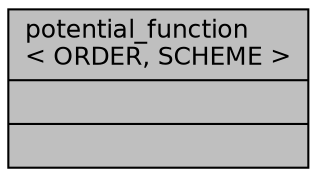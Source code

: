 digraph "potential_function&lt; ORDER, SCHEME &gt;"
{
  bgcolor="transparent";
  edge [fontname="Helvetica",fontsize="12",labelfontname="Helvetica",labelfontsize="12"];
  node [fontname="Helvetica",fontsize="12",shape=record];
  Node1 [label="{potential_function\l\< ORDER, SCHEME \>\n||}",height=0.2,width=0.4,color="black", fillcolor="grey75", style="filled", fontcolor="black"];
}
